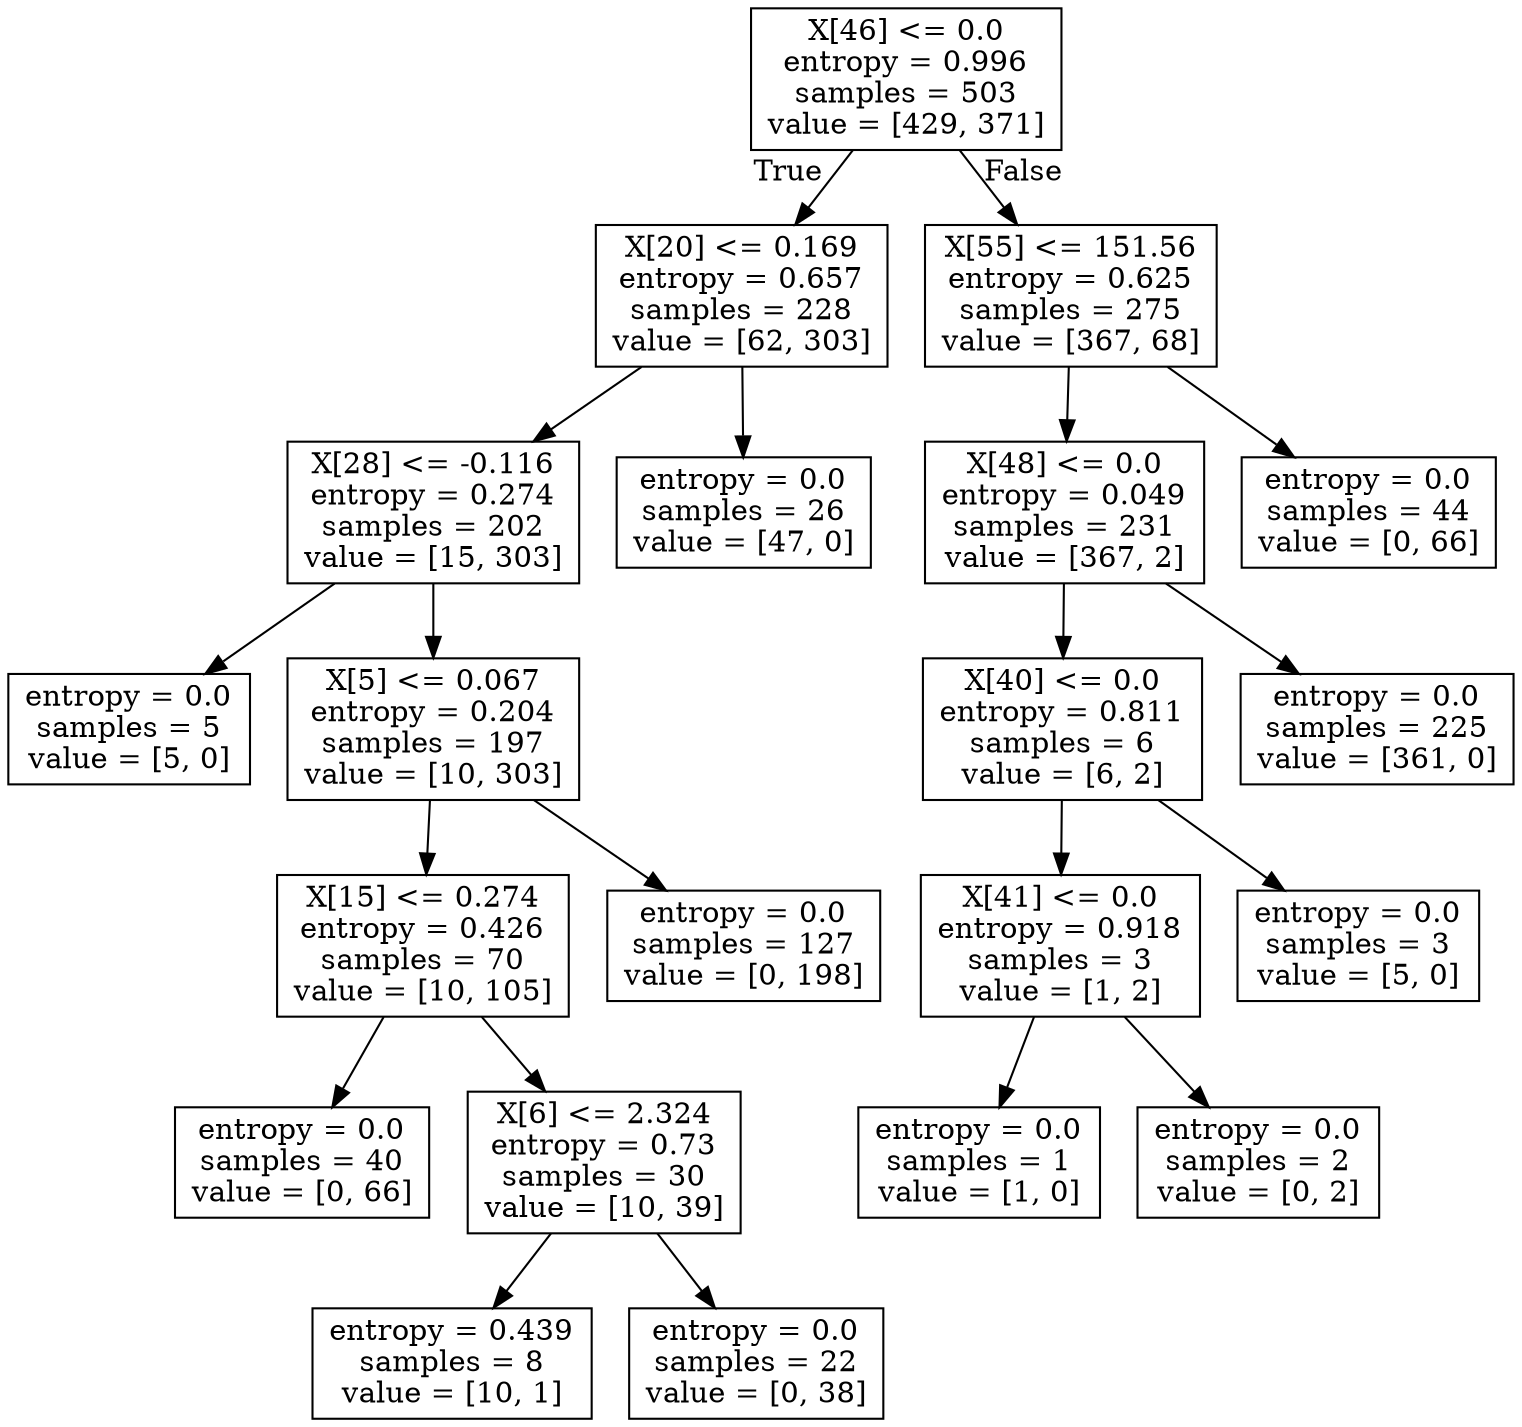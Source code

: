 digraph Tree {
node [shape=box] ;
0 [label="X[46] <= 0.0\nentropy = 0.996\nsamples = 503\nvalue = [429, 371]"] ;
1 [label="X[20] <= 0.169\nentropy = 0.657\nsamples = 228\nvalue = [62, 303]"] ;
0 -> 1 [labeldistance=2.5, labelangle=45, headlabel="True"] ;
2 [label="X[28] <= -0.116\nentropy = 0.274\nsamples = 202\nvalue = [15, 303]"] ;
1 -> 2 ;
3 [label="entropy = 0.0\nsamples = 5\nvalue = [5, 0]"] ;
2 -> 3 ;
4 [label="X[5] <= 0.067\nentropy = 0.204\nsamples = 197\nvalue = [10, 303]"] ;
2 -> 4 ;
5 [label="X[15] <= 0.274\nentropy = 0.426\nsamples = 70\nvalue = [10, 105]"] ;
4 -> 5 ;
6 [label="entropy = 0.0\nsamples = 40\nvalue = [0, 66]"] ;
5 -> 6 ;
7 [label="X[6] <= 2.324\nentropy = 0.73\nsamples = 30\nvalue = [10, 39]"] ;
5 -> 7 ;
8 [label="entropy = 0.439\nsamples = 8\nvalue = [10, 1]"] ;
7 -> 8 ;
9 [label="entropy = 0.0\nsamples = 22\nvalue = [0, 38]"] ;
7 -> 9 ;
10 [label="entropy = 0.0\nsamples = 127\nvalue = [0, 198]"] ;
4 -> 10 ;
11 [label="entropy = 0.0\nsamples = 26\nvalue = [47, 0]"] ;
1 -> 11 ;
12 [label="X[55] <= 151.56\nentropy = 0.625\nsamples = 275\nvalue = [367, 68]"] ;
0 -> 12 [labeldistance=2.5, labelangle=-45, headlabel="False"] ;
13 [label="X[48] <= 0.0\nentropy = 0.049\nsamples = 231\nvalue = [367, 2]"] ;
12 -> 13 ;
14 [label="X[40] <= 0.0\nentropy = 0.811\nsamples = 6\nvalue = [6, 2]"] ;
13 -> 14 ;
15 [label="X[41] <= 0.0\nentropy = 0.918\nsamples = 3\nvalue = [1, 2]"] ;
14 -> 15 ;
16 [label="entropy = 0.0\nsamples = 1\nvalue = [1, 0]"] ;
15 -> 16 ;
17 [label="entropy = 0.0\nsamples = 2\nvalue = [0, 2]"] ;
15 -> 17 ;
18 [label="entropy = 0.0\nsamples = 3\nvalue = [5, 0]"] ;
14 -> 18 ;
19 [label="entropy = 0.0\nsamples = 225\nvalue = [361, 0]"] ;
13 -> 19 ;
20 [label="entropy = 0.0\nsamples = 44\nvalue = [0, 66]"] ;
12 -> 20 ;
}